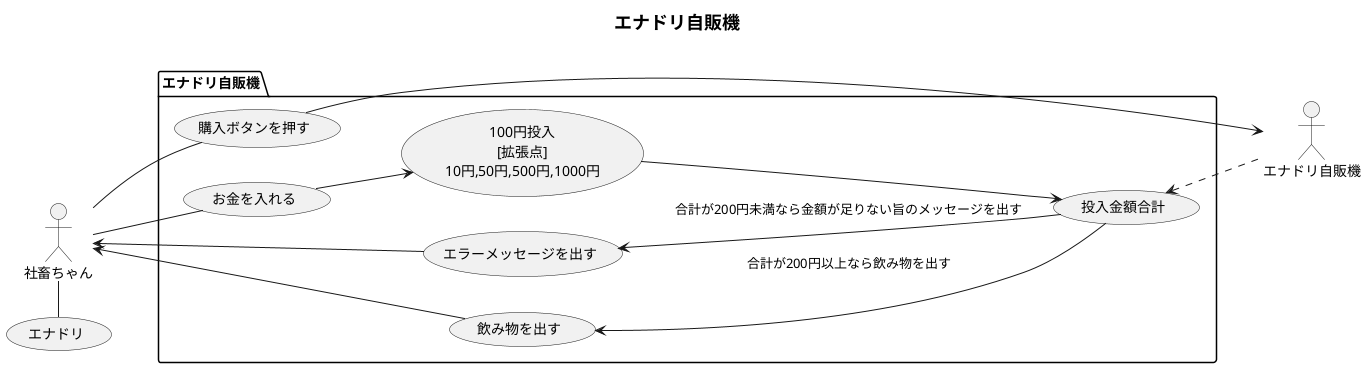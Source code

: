 @startuml{plantuml_usecase_sample.png}
title <size:18>エナドリ自販機</size>
left to right direction

actor :社畜ちゃん: as user
actor :エナドリ自販機: as enadori

package "エナドリ自販機"  {
    usecase (100円投入\n[拡張点]\n10円,50円,500円,1000円) as input
    user -- (お金を入れる)
    (お金を入れる) --> input
    input --> (投入金額合計)
    (投入金額合計) <.. enadori
    user -- (購入ボタンを押す)
    (購入ボタンを押す) --> enadori
    (飲み物を出す) <-- (投入金額合計):合計が200円以上なら飲み物を出す
    (エラーメッセージを出す) <-- (投入金額合計):合計が200円未満なら金額が足りない旨のメッセージを出す
    user <-- (飲み物を出す)
    user <-- (エラーメッセージを出す)
}
user - (エナドリ)
@enduml
